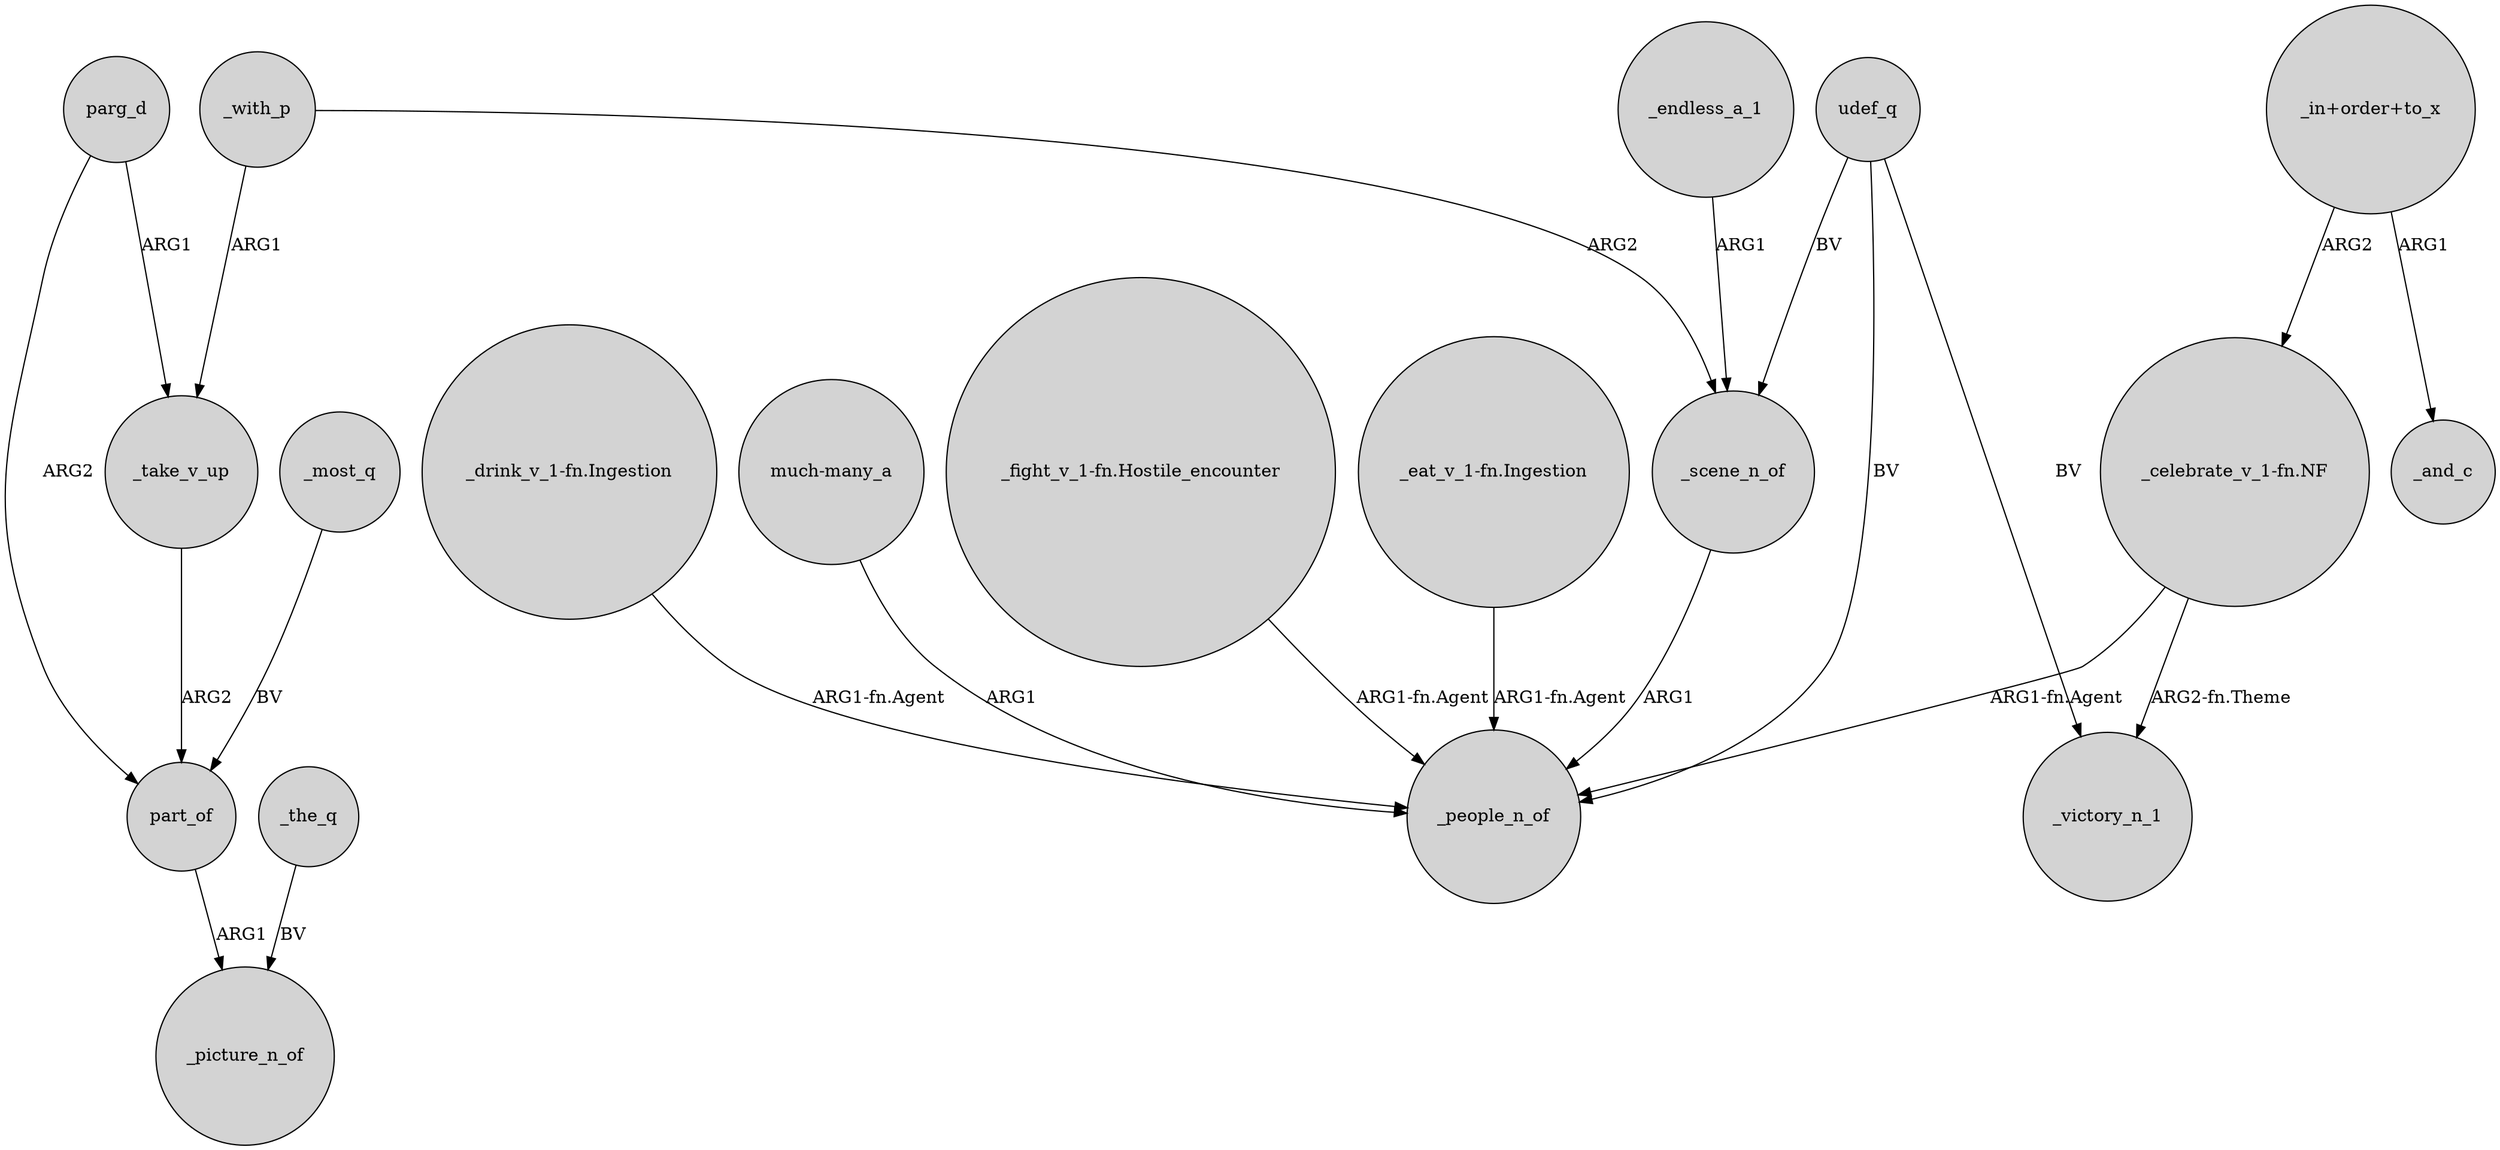 digraph {
	node [shape=circle style=filled]
	_take_v_up -> part_of [label=ARG2]
	"_drink_v_1-fn.Ingestion" -> _people_n_of [label="ARG1-fn.Agent"]
	_with_p -> _scene_n_of [label=ARG2]
	"_celebrate_v_1-fn.NF" -> _people_n_of [label="ARG1-fn.Agent"]
	"_in+order+to_x" -> "_celebrate_v_1-fn.NF" [label=ARG2]
	_endless_a_1 -> _scene_n_of [label=ARG1]
	udef_q -> _victory_n_1 [label=BV]
	"much-many_a" -> _people_n_of [label=ARG1]
	"_fight_v_1-fn.Hostile_encounter" -> _people_n_of [label="ARG1-fn.Agent"]
	"_in+order+to_x" -> _and_c [label=ARG1]
	udef_q -> _people_n_of [label=BV]
	"_eat_v_1-fn.Ingestion" -> _people_n_of [label="ARG1-fn.Agent"]
	parg_d -> _take_v_up [label=ARG1]
	_scene_n_of -> _people_n_of [label=ARG1]
	_most_q -> part_of [label=BV]
	_the_q -> _picture_n_of [label=BV]
	parg_d -> part_of [label=ARG2]
	_with_p -> _take_v_up [label=ARG1]
	udef_q -> _scene_n_of [label=BV]
	"_celebrate_v_1-fn.NF" -> _victory_n_1 [label="ARG2-fn.Theme"]
	part_of -> _picture_n_of [label=ARG1]
}
